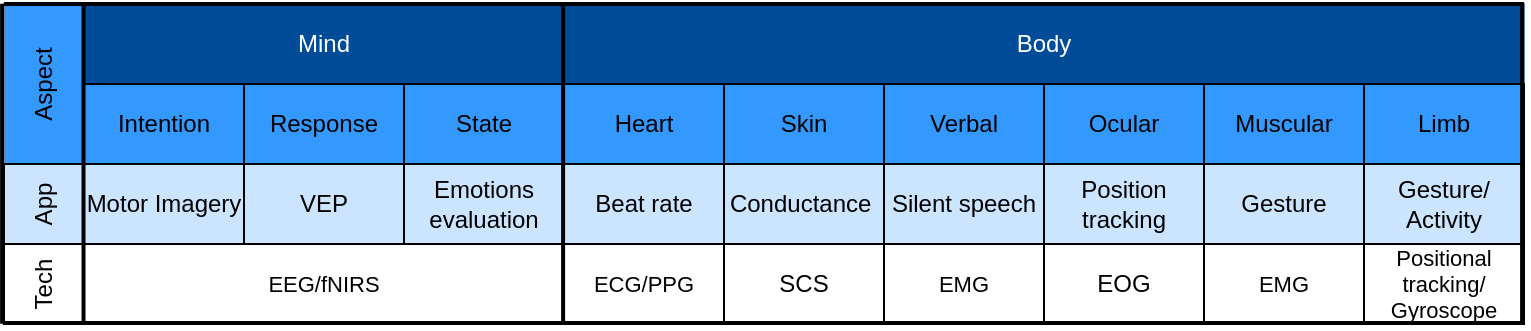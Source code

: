 <mxfile version="10.5.9" type="github"><diagram id="ufl4ORZSQWa20Zo4YOi9" name="Page-1"><mxGraphModel dx="697" dy="401" grid="1" gridSize="10" guides="1" tooltips="1" connect="1" arrows="1" fold="1" page="1" pageScale="1" pageWidth="827" pageHeight="1169" math="0" shadow="0"><root><mxCell id="0"/><mxCell id="1" parent="0"/><mxCell id="TttdNOxLDHzSFC6E6Rim-5" value="Mind" style="rounded=0;whiteSpace=wrap;html=1;fillColor=#004C99;strokeColor=#6c8ebf;fontColor=#FFFFFF;" parent="1" vertex="1"><mxGeometry x="120" y="80" width="240" height="40" as="geometry"/></mxCell><mxCell id="TttdNOxLDHzSFC6E6Rim-7" value="Body" style="rounded=0;whiteSpace=wrap;html=1;fillColor=#004C99;strokeColor=#6c8ebf;fontColor=#FFFFFF;" parent="1" vertex="1"><mxGeometry x="360" y="80" width="480" height="40" as="geometry"/></mxCell><mxCell id="TttdNOxLDHzSFC6E6Rim-8" value="Intention" style="rounded=0;whiteSpace=wrap;html=1;fillColor=#3399FF;" parent="1" vertex="1"><mxGeometry x="120" y="120" width="80" height="40" as="geometry"/></mxCell><mxCell id="TttdNOxLDHzSFC6E6Rim-9" value="Response" style="rounded=0;whiteSpace=wrap;html=1;fillColor=#3399FF;" parent="1" vertex="1"><mxGeometry x="200" y="120" width="80" height="40" as="geometry"/></mxCell><mxCell id="TttdNOxLDHzSFC6E6Rim-10" value="State" style="rounded=0;whiteSpace=wrap;html=1;fillColor=#3399FF;" parent="1" vertex="1"><mxGeometry x="280" y="120" width="80" height="40" as="geometry"/></mxCell><mxCell id="TttdNOxLDHzSFC6E6Rim-13" value="Emotions evaluation" style="rounded=0;whiteSpace=wrap;html=1;fillColor=#CCE5FF;" parent="1" vertex="1"><mxGeometry x="280" y="160" width="80" height="40" as="geometry"/></mxCell><mxCell id="TttdNOxLDHzSFC6E6Rim-18" value="Ocular" style="rounded=0;whiteSpace=wrap;html=1;fillColor=#3399FF;" parent="1" vertex="1"><mxGeometry x="600" y="120" width="80" height="40" as="geometry"/></mxCell><mxCell id="TttdNOxLDHzSFC6E6Rim-19" value="Verbal" style="rounded=0;whiteSpace=wrap;html=1;fillColor=#3399FF;" parent="1" vertex="1"><mxGeometry x="520" y="120" width="80" height="40" as="geometry"/></mxCell><mxCell id="TttdNOxLDHzSFC6E6Rim-20" value="Muscular" style="rounded=0;whiteSpace=wrap;html=1;fillColor=#3399FF;" parent="1" vertex="1"><mxGeometry x="680" y="120" width="80" height="40" as="geometry"/></mxCell><mxCell id="TttdNOxLDHzSFC6E6Rim-21" value="Position tracking" style="rounded=0;whiteSpace=wrap;html=1;fillColor=#CCE5FF;" parent="1" vertex="1"><mxGeometry x="600" y="160" width="80" height="40" as="geometry"/></mxCell><mxCell id="TttdNOxLDHzSFC6E6Rim-24" value="EEG/fNIRS" style="rounded=0;whiteSpace=wrap;html=1;fontSize=11;" parent="1" vertex="1"><mxGeometry x="120" y="200" width="240" height="40" as="geometry"/></mxCell><mxCell id="TttdNOxLDHzSFC6E6Rim-25" value="EOG" style="rounded=0;whiteSpace=wrap;html=1;" parent="1" vertex="1"><mxGeometry x="600" y="200" width="80" height="40" as="geometry"/></mxCell><mxCell id="TttdNOxLDHzSFC6E6Rim-28" value="EMG" style="rounded=0;whiteSpace=wrap;html=1;fontSize=11;" parent="1" vertex="1"><mxGeometry x="520" y="200" width="80" height="40" as="geometry"/></mxCell><mxCell id="TttdNOxLDHzSFC6E6Rim-35" value="Silent speech" style="rounded=0;whiteSpace=wrap;html=1;fontSize=12;fillColor=#CCE5FF;" parent="1" vertex="1"><mxGeometry x="520" y="160" width="80" height="40" as="geometry"/></mxCell><mxCell id="TttdNOxLDHzSFC6E6Rim-38" value="Aspect" style="rounded=0;whiteSpace=wrap;html=1;fontSize=12;horizontal=0;fillColor=#3399FF;strokeColor=#6c8ebf;" parent="1" vertex="1"><mxGeometry x="80" y="80" width="40" height="80" as="geometry"/></mxCell><mxCell id="TttdNOxLDHzSFC6E6Rim-39" value="Tech&lt;br&gt;" style="rounded=0;whiteSpace=wrap;html=1;fontSize=12;horizontal=0;" parent="1" vertex="1"><mxGeometry x="80" y="200" width="40" height="40" as="geometry"/></mxCell><mxCell id="PvJImr-N1vLVXVfXYxye-5" value="EMG" style="rounded=0;whiteSpace=wrap;html=1;fontSize=11;" vertex="1" parent="1"><mxGeometry x="680" y="200" width="80" height="40" as="geometry"/></mxCell><mxCell id="PvJImr-N1vLVXVfXYxye-7" value="Gesture" style="rounded=0;whiteSpace=wrap;html=1;fillColor=#CCE5FF;" vertex="1" parent="1"><mxGeometry x="680" y="160" width="80" height="40" as="geometry"/></mxCell><mxCell id="PvJImr-N1vLVXVfXYxye-8" value="Heart" style="rounded=0;whiteSpace=wrap;html=1;fillColor=#3399FF;" vertex="1" parent="1"><mxGeometry x="360" y="120" width="80" height="40" as="geometry"/></mxCell><mxCell id="PvJImr-N1vLVXVfXYxye-10" value="Skin" style="rounded=0;whiteSpace=wrap;html=1;fillColor=#3399FF;" vertex="1" parent="1"><mxGeometry x="440" y="120" width="80" height="40" as="geometry"/></mxCell><mxCell id="PvJImr-N1vLVXVfXYxye-11" value="Limb" style="rounded=0;whiteSpace=wrap;html=1;fillColor=#3399FF;" vertex="1" parent="1"><mxGeometry x="760" y="120" width="80" height="40" as="geometry"/></mxCell><mxCell id="PvJImr-N1vLVXVfXYxye-12" value="Gesture/&lt;br&gt;Activity" style="rounded=0;whiteSpace=wrap;html=1;fillColor=#CCE5FF;" vertex="1" parent="1"><mxGeometry x="760" y="160" width="80" height="40" as="geometry"/></mxCell><mxCell id="PvJImr-N1vLVXVfXYxye-13" value="Beat rate" style="rounded=0;whiteSpace=wrap;html=1;fontSize=12;fillColor=#CCE5FF;" vertex="1" parent="1"><mxGeometry x="360" y="160" width="80" height="40" as="geometry"/></mxCell><mxCell id="PvJImr-N1vLVXVfXYxye-14" value="Conductance&amp;nbsp;" style="rounded=0;whiteSpace=wrap;html=1;fontSize=12;fillColor=#CCE5FF;" vertex="1" parent="1"><mxGeometry x="440" y="160" width="80" height="40" as="geometry"/></mxCell><mxCell id="PvJImr-N1vLVXVfXYxye-15" value="SCS" style="rounded=0;whiteSpace=wrap;html=1;fontSize=12;" vertex="1" parent="1"><mxGeometry x="440" y="200" width="80" height="40" as="geometry"/></mxCell><mxCell id="PvJImr-N1vLVXVfXYxye-16" value="ECG/PPG" style="rounded=0;whiteSpace=wrap;html=1;fontSize=11;" vertex="1" parent="1"><mxGeometry x="360" y="200" width="80" height="40" as="geometry"/></mxCell><mxCell id="PvJImr-N1vLVXVfXYxye-17" value="Positional tracking/&lt;br&gt;Gyroscope&lt;br&gt;" style="rounded=0;whiteSpace=wrap;html=1;fontSize=11;" vertex="1" parent="1"><mxGeometry x="760" y="200" width="80" height="40" as="geometry"/></mxCell><mxCell id="PvJImr-N1vLVXVfXYxye-18" value="VEP" style="rounded=0;whiteSpace=wrap;html=1;fillColor=#CCE5FF;" vertex="1" parent="1"><mxGeometry x="200" y="160" width="80" height="40" as="geometry"/></mxCell><mxCell id="PvJImr-N1vLVXVfXYxye-19" value="Motor Imagery" style="rounded=0;whiteSpace=wrap;html=1;fillColor=#CCE5FF;" vertex="1" parent="1"><mxGeometry x="120" y="160" width="80" height="40" as="geometry"/></mxCell><mxCell id="PvJImr-N1vLVXVfXYxye-21" value="App" style="rounded=0;whiteSpace=wrap;html=1;fontSize=12;horizontal=0;fillColor=#CCE5FF;" vertex="1" parent="1"><mxGeometry x="80" y="160" width="40" height="40" as="geometry"/></mxCell><mxCell id="PvJImr-N1vLVXVfXYxye-22" value="" style="endArrow=none;html=1;fontColor=#FFFFFF;entryX=-0.001;entryY=0.015;entryDx=0;entryDy=0;entryPerimeter=0;exitX=-0.001;exitY=1.001;exitDx=0;exitDy=0;exitPerimeter=0;strokeWidth=2;" edge="1" parent="1" source="TttdNOxLDHzSFC6E6Rim-24" target="TttdNOxLDHzSFC6E6Rim-5"><mxGeometry width="50" height="50" relative="1" as="geometry"><mxPoint x="80" y="310" as="sourcePoint"/><mxPoint x="119" y="81" as="targetPoint"/></mxGeometry></mxCell><mxCell id="PvJImr-N1vLVXVfXYxye-23" value="" style="endArrow=none;html=1;fontColor=#FFFFFF;entryX=-0.001;entryY=0.015;entryDx=0;entryDy=0;entryPerimeter=0;exitX=-0.001;exitY=1.001;exitDx=0;exitDy=0;exitPerimeter=0;strokeWidth=2;" edge="1" parent="1"><mxGeometry width="50" height="50" relative="1" as="geometry"><mxPoint x="359.552" y="239.879" as="sourcePoint"/><mxPoint x="359.552" y="79.879" as="targetPoint"/></mxGeometry></mxCell><mxCell id="PvJImr-N1vLVXVfXYxye-24" value="" style="endArrow=none;html=1;fontColor=#FFFFFF;entryX=-0.001;entryY=0.015;entryDx=0;entryDy=0;entryPerimeter=0;exitX=-0.001;exitY=1.001;exitDx=0;exitDy=0;exitPerimeter=0;strokeWidth=2;" edge="1" parent="1"><mxGeometry width="50" height="50" relative="1" as="geometry"><mxPoint x="79.052" y="239.879" as="sourcePoint"/><mxPoint x="79.052" y="79.879" as="targetPoint"/></mxGeometry></mxCell><mxCell id="PvJImr-N1vLVXVfXYxye-26" value="" style="endArrow=none;html=1;fontColor=#FFFFFF;entryX=-0.001;entryY=0.015;entryDx=0;entryDy=0;entryPerimeter=0;exitX=-0.001;exitY=1.001;exitDx=0;exitDy=0;exitPerimeter=0;strokeWidth=2;" edge="1" parent="1"><mxGeometry width="50" height="50" relative="1" as="geometry"><mxPoint x="839.052" y="239.879" as="sourcePoint"/><mxPoint x="839.052" y="79.879" as="targetPoint"/></mxGeometry></mxCell><mxCell id="PvJImr-N1vLVXVfXYxye-38" value="" style="endArrow=none;html=1;strokeWidth=3;fontColor=#FFFFFF;entryX=0.02;entryY=0.568;entryDx=0;entryDy=0;entryPerimeter=0;strokeColor=none;" edge="1" parent="1"><mxGeometry width="50" height="50" relative="1" as="geometry"><mxPoint x="280" y="240" as="sourcePoint"/><mxPoint x="280" y="200" as="targetPoint"/></mxGeometry></mxCell><mxCell id="PvJImr-N1vLVXVfXYxye-39" value="" style="endArrow=none;html=1;fontColor=#FFFFFF;strokeWidth=2;" edge="1" parent="1"><mxGeometry width="50" height="50" relative="1" as="geometry"><mxPoint x="840" y="80" as="sourcePoint"/><mxPoint x="80" y="80" as="targetPoint"/></mxGeometry></mxCell><mxCell id="PvJImr-N1vLVXVfXYxye-40" value="" style="endArrow=none;html=1;fontColor=#FFFFFF;strokeWidth=2;" edge="1" parent="1"><mxGeometry width="50" height="50" relative="1" as="geometry"><mxPoint x="840" y="239.5" as="sourcePoint"/><mxPoint x="80" y="239.5" as="targetPoint"/></mxGeometry></mxCell></root></mxGraphModel></diagram></mxfile>